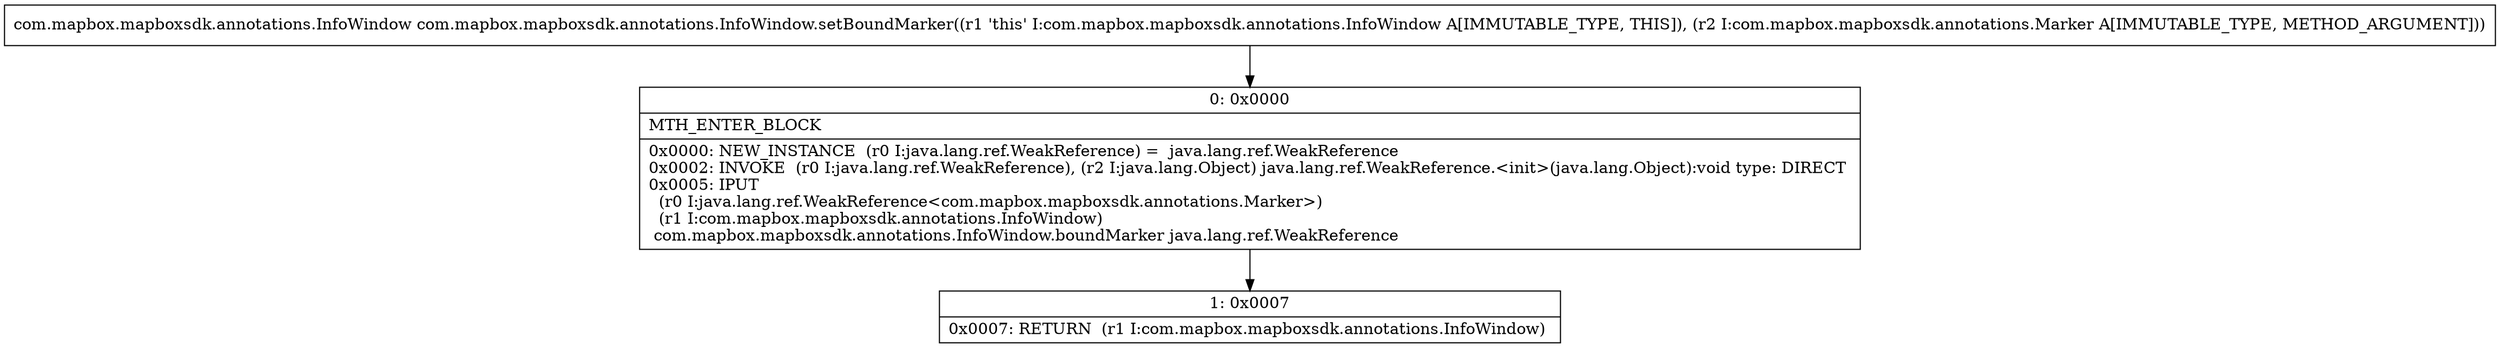 digraph "CFG forcom.mapbox.mapboxsdk.annotations.InfoWindow.setBoundMarker(Lcom\/mapbox\/mapboxsdk\/annotations\/Marker;)Lcom\/mapbox\/mapboxsdk\/annotations\/InfoWindow;" {
Node_0 [shape=record,label="{0\:\ 0x0000|MTH_ENTER_BLOCK\l|0x0000: NEW_INSTANCE  (r0 I:java.lang.ref.WeakReference) =  java.lang.ref.WeakReference \l0x0002: INVOKE  (r0 I:java.lang.ref.WeakReference), (r2 I:java.lang.Object) java.lang.ref.WeakReference.\<init\>(java.lang.Object):void type: DIRECT \l0x0005: IPUT  \l  (r0 I:java.lang.ref.WeakReference\<com.mapbox.mapboxsdk.annotations.Marker\>)\l  (r1 I:com.mapbox.mapboxsdk.annotations.InfoWindow)\l com.mapbox.mapboxsdk.annotations.InfoWindow.boundMarker java.lang.ref.WeakReference \l}"];
Node_1 [shape=record,label="{1\:\ 0x0007|0x0007: RETURN  (r1 I:com.mapbox.mapboxsdk.annotations.InfoWindow) \l}"];
MethodNode[shape=record,label="{com.mapbox.mapboxsdk.annotations.InfoWindow com.mapbox.mapboxsdk.annotations.InfoWindow.setBoundMarker((r1 'this' I:com.mapbox.mapboxsdk.annotations.InfoWindow A[IMMUTABLE_TYPE, THIS]), (r2 I:com.mapbox.mapboxsdk.annotations.Marker A[IMMUTABLE_TYPE, METHOD_ARGUMENT])) }"];
MethodNode -> Node_0;
Node_0 -> Node_1;
}

